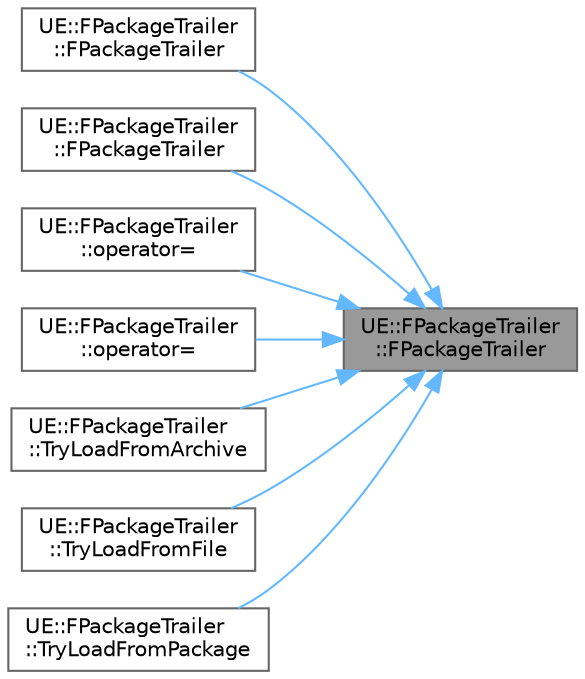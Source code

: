 digraph "UE::FPackageTrailer::FPackageTrailer"
{
 // INTERACTIVE_SVG=YES
 // LATEX_PDF_SIZE
  bgcolor="transparent";
  edge [fontname=Helvetica,fontsize=10,labelfontname=Helvetica,labelfontsize=10];
  node [fontname=Helvetica,fontsize=10,shape=box,height=0.2,width=0.4];
  rankdir="RL";
  Node1 [id="Node000001",label="UE::FPackageTrailer\l::FPackageTrailer",height=0.2,width=0.4,color="gray40", fillcolor="grey60", style="filled", fontcolor="black",tooltip=" "];
  Node1 -> Node2 [id="edge1_Node000001_Node000002",dir="back",color="steelblue1",style="solid",tooltip=" "];
  Node2 [id="Node000002",label="UE::FPackageTrailer\l::FPackageTrailer",height=0.2,width=0.4,color="grey40", fillcolor="white", style="filled",URL="$d1/de3/classUE_1_1FPackageTrailer.html#aba0ec4cbbd3ec1a01884679dfef6699e",tooltip=" "];
  Node1 -> Node3 [id="edge2_Node000001_Node000003",dir="back",color="steelblue1",style="solid",tooltip=" "];
  Node3 [id="Node000003",label="UE::FPackageTrailer\l::FPackageTrailer",height=0.2,width=0.4,color="grey40", fillcolor="white", style="filled",URL="$d1/de3/classUE_1_1FPackageTrailer.html#a96fa0bb65880b387cc3e357dafafa177",tooltip=" "];
  Node1 -> Node4 [id="edge3_Node000001_Node000004",dir="back",color="steelblue1",style="solid",tooltip=" "];
  Node4 [id="Node000004",label="UE::FPackageTrailer\l::operator=",height=0.2,width=0.4,color="grey40", fillcolor="white", style="filled",URL="$d1/de3/classUE_1_1FPackageTrailer.html#a7b34587fbb48852ddf13fec411cdbc0a",tooltip=" "];
  Node1 -> Node5 [id="edge4_Node000001_Node000005",dir="back",color="steelblue1",style="solid",tooltip=" "];
  Node5 [id="Node000005",label="UE::FPackageTrailer\l::operator=",height=0.2,width=0.4,color="grey40", fillcolor="white", style="filled",URL="$d1/de3/classUE_1_1FPackageTrailer.html#a151105de8f530b8ee40c2a447625c5f2",tooltip=" "];
  Node1 -> Node6 [id="edge5_Node000001_Node000006",dir="back",color="steelblue1",style="solid",tooltip=" "];
  Node6 [id="Node000006",label="UE::FPackageTrailer\l::TryLoadFromArchive",height=0.2,width=0.4,color="grey40", fillcolor="white", style="filled",URL="$d1/de3/classUE_1_1FPackageTrailer.html#aae141ca981ebbc794d831e7d6d03bba0",tooltip="Try to load a trailer from a given archive."];
  Node1 -> Node7 [id="edge6_Node000001_Node000007",dir="back",color="steelblue1",style="solid",tooltip=" "];
  Node7 [id="Node000007",label="UE::FPackageTrailer\l::TryLoadFromFile",height=0.2,width=0.4,color="grey40", fillcolor="white", style="filled",URL="$d1/de3/classUE_1_1FPackageTrailer.html#aefe428d09086078e08e249a5f1f92c94",tooltip="Try to load a trailer from a given file path."];
  Node1 -> Node8 [id="edge7_Node000001_Node000008",dir="back",color="steelblue1",style="solid",tooltip=" "];
  Node8 [id="Node000008",label="UE::FPackageTrailer\l::TryLoadFromPackage",height=0.2,width=0.4,color="grey40", fillcolor="white", style="filled",URL="$d1/de3/classUE_1_1FPackageTrailer.html#a0583e5c234e1f9a2088c33d6fd394665",tooltip="Try to load a trailer from a given package path."];
}
